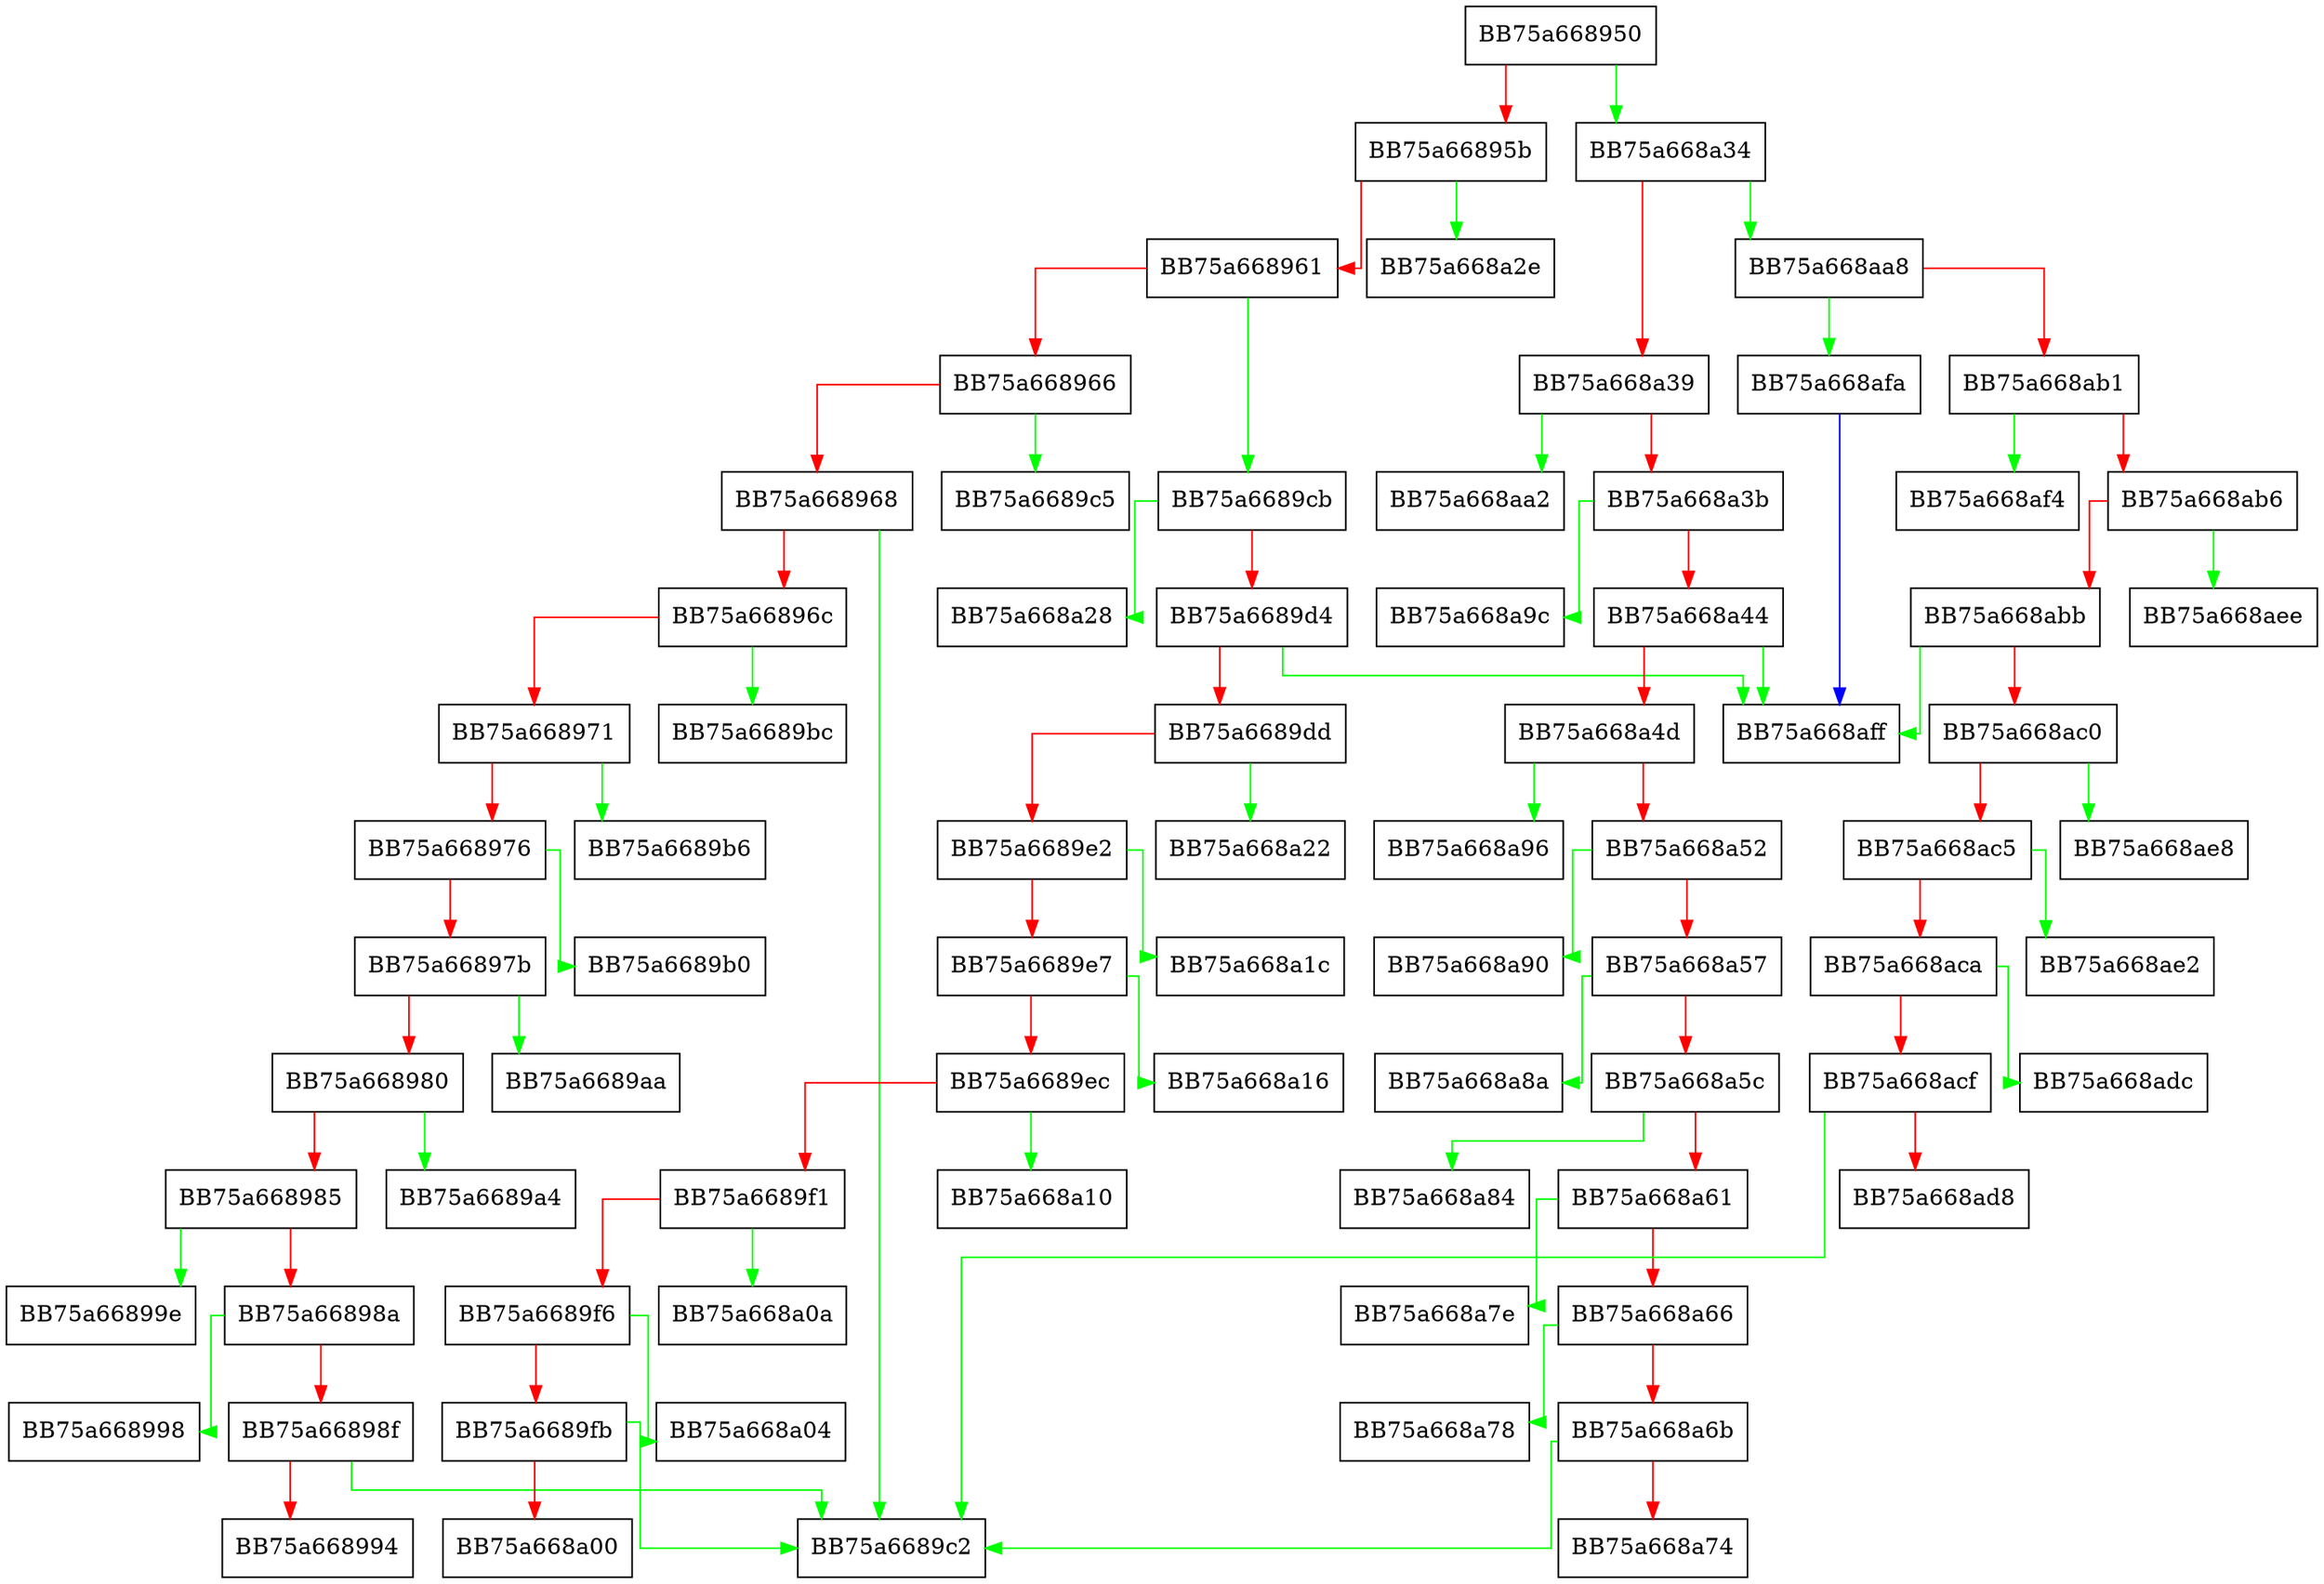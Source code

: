 digraph GetResourceAction {
  node [shape="box"];
  graph [splines=ortho];
  BB75a668950 -> BB75a668a34 [color="green"];
  BB75a668950 -> BB75a66895b [color="red"];
  BB75a66895b -> BB75a668a2e [color="green"];
  BB75a66895b -> BB75a668961 [color="red"];
  BB75a668961 -> BB75a6689cb [color="green"];
  BB75a668961 -> BB75a668966 [color="red"];
  BB75a668966 -> BB75a6689c5 [color="green"];
  BB75a668966 -> BB75a668968 [color="red"];
  BB75a668968 -> BB75a6689c2 [color="green"];
  BB75a668968 -> BB75a66896c [color="red"];
  BB75a66896c -> BB75a6689bc [color="green"];
  BB75a66896c -> BB75a668971 [color="red"];
  BB75a668971 -> BB75a6689b6 [color="green"];
  BB75a668971 -> BB75a668976 [color="red"];
  BB75a668976 -> BB75a6689b0 [color="green"];
  BB75a668976 -> BB75a66897b [color="red"];
  BB75a66897b -> BB75a6689aa [color="green"];
  BB75a66897b -> BB75a668980 [color="red"];
  BB75a668980 -> BB75a6689a4 [color="green"];
  BB75a668980 -> BB75a668985 [color="red"];
  BB75a668985 -> BB75a66899e [color="green"];
  BB75a668985 -> BB75a66898a [color="red"];
  BB75a66898a -> BB75a668998 [color="green"];
  BB75a66898a -> BB75a66898f [color="red"];
  BB75a66898f -> BB75a6689c2 [color="green"];
  BB75a66898f -> BB75a668994 [color="red"];
  BB75a6689cb -> BB75a668a28 [color="green"];
  BB75a6689cb -> BB75a6689d4 [color="red"];
  BB75a6689d4 -> BB75a668aff [color="green"];
  BB75a6689d4 -> BB75a6689dd [color="red"];
  BB75a6689dd -> BB75a668a22 [color="green"];
  BB75a6689dd -> BB75a6689e2 [color="red"];
  BB75a6689e2 -> BB75a668a1c [color="green"];
  BB75a6689e2 -> BB75a6689e7 [color="red"];
  BB75a6689e7 -> BB75a668a16 [color="green"];
  BB75a6689e7 -> BB75a6689ec [color="red"];
  BB75a6689ec -> BB75a668a10 [color="green"];
  BB75a6689ec -> BB75a6689f1 [color="red"];
  BB75a6689f1 -> BB75a668a0a [color="green"];
  BB75a6689f1 -> BB75a6689f6 [color="red"];
  BB75a6689f6 -> BB75a668a04 [color="green"];
  BB75a6689f6 -> BB75a6689fb [color="red"];
  BB75a6689fb -> BB75a6689c2 [color="green"];
  BB75a6689fb -> BB75a668a00 [color="red"];
  BB75a668a34 -> BB75a668aa8 [color="green"];
  BB75a668a34 -> BB75a668a39 [color="red"];
  BB75a668a39 -> BB75a668aa2 [color="green"];
  BB75a668a39 -> BB75a668a3b [color="red"];
  BB75a668a3b -> BB75a668a9c [color="green"];
  BB75a668a3b -> BB75a668a44 [color="red"];
  BB75a668a44 -> BB75a668aff [color="green"];
  BB75a668a44 -> BB75a668a4d [color="red"];
  BB75a668a4d -> BB75a668a96 [color="green"];
  BB75a668a4d -> BB75a668a52 [color="red"];
  BB75a668a52 -> BB75a668a90 [color="green"];
  BB75a668a52 -> BB75a668a57 [color="red"];
  BB75a668a57 -> BB75a668a8a [color="green"];
  BB75a668a57 -> BB75a668a5c [color="red"];
  BB75a668a5c -> BB75a668a84 [color="green"];
  BB75a668a5c -> BB75a668a61 [color="red"];
  BB75a668a61 -> BB75a668a7e [color="green"];
  BB75a668a61 -> BB75a668a66 [color="red"];
  BB75a668a66 -> BB75a668a78 [color="green"];
  BB75a668a66 -> BB75a668a6b [color="red"];
  BB75a668a6b -> BB75a6689c2 [color="green"];
  BB75a668a6b -> BB75a668a74 [color="red"];
  BB75a668aa8 -> BB75a668afa [color="green"];
  BB75a668aa8 -> BB75a668ab1 [color="red"];
  BB75a668ab1 -> BB75a668af4 [color="green"];
  BB75a668ab1 -> BB75a668ab6 [color="red"];
  BB75a668ab6 -> BB75a668aee [color="green"];
  BB75a668ab6 -> BB75a668abb [color="red"];
  BB75a668abb -> BB75a668aff [color="green"];
  BB75a668abb -> BB75a668ac0 [color="red"];
  BB75a668ac0 -> BB75a668ae8 [color="green"];
  BB75a668ac0 -> BB75a668ac5 [color="red"];
  BB75a668ac5 -> BB75a668ae2 [color="green"];
  BB75a668ac5 -> BB75a668aca [color="red"];
  BB75a668aca -> BB75a668adc [color="green"];
  BB75a668aca -> BB75a668acf [color="red"];
  BB75a668acf -> BB75a6689c2 [color="green"];
  BB75a668acf -> BB75a668ad8 [color="red"];
  BB75a668afa -> BB75a668aff [color="blue"];
}